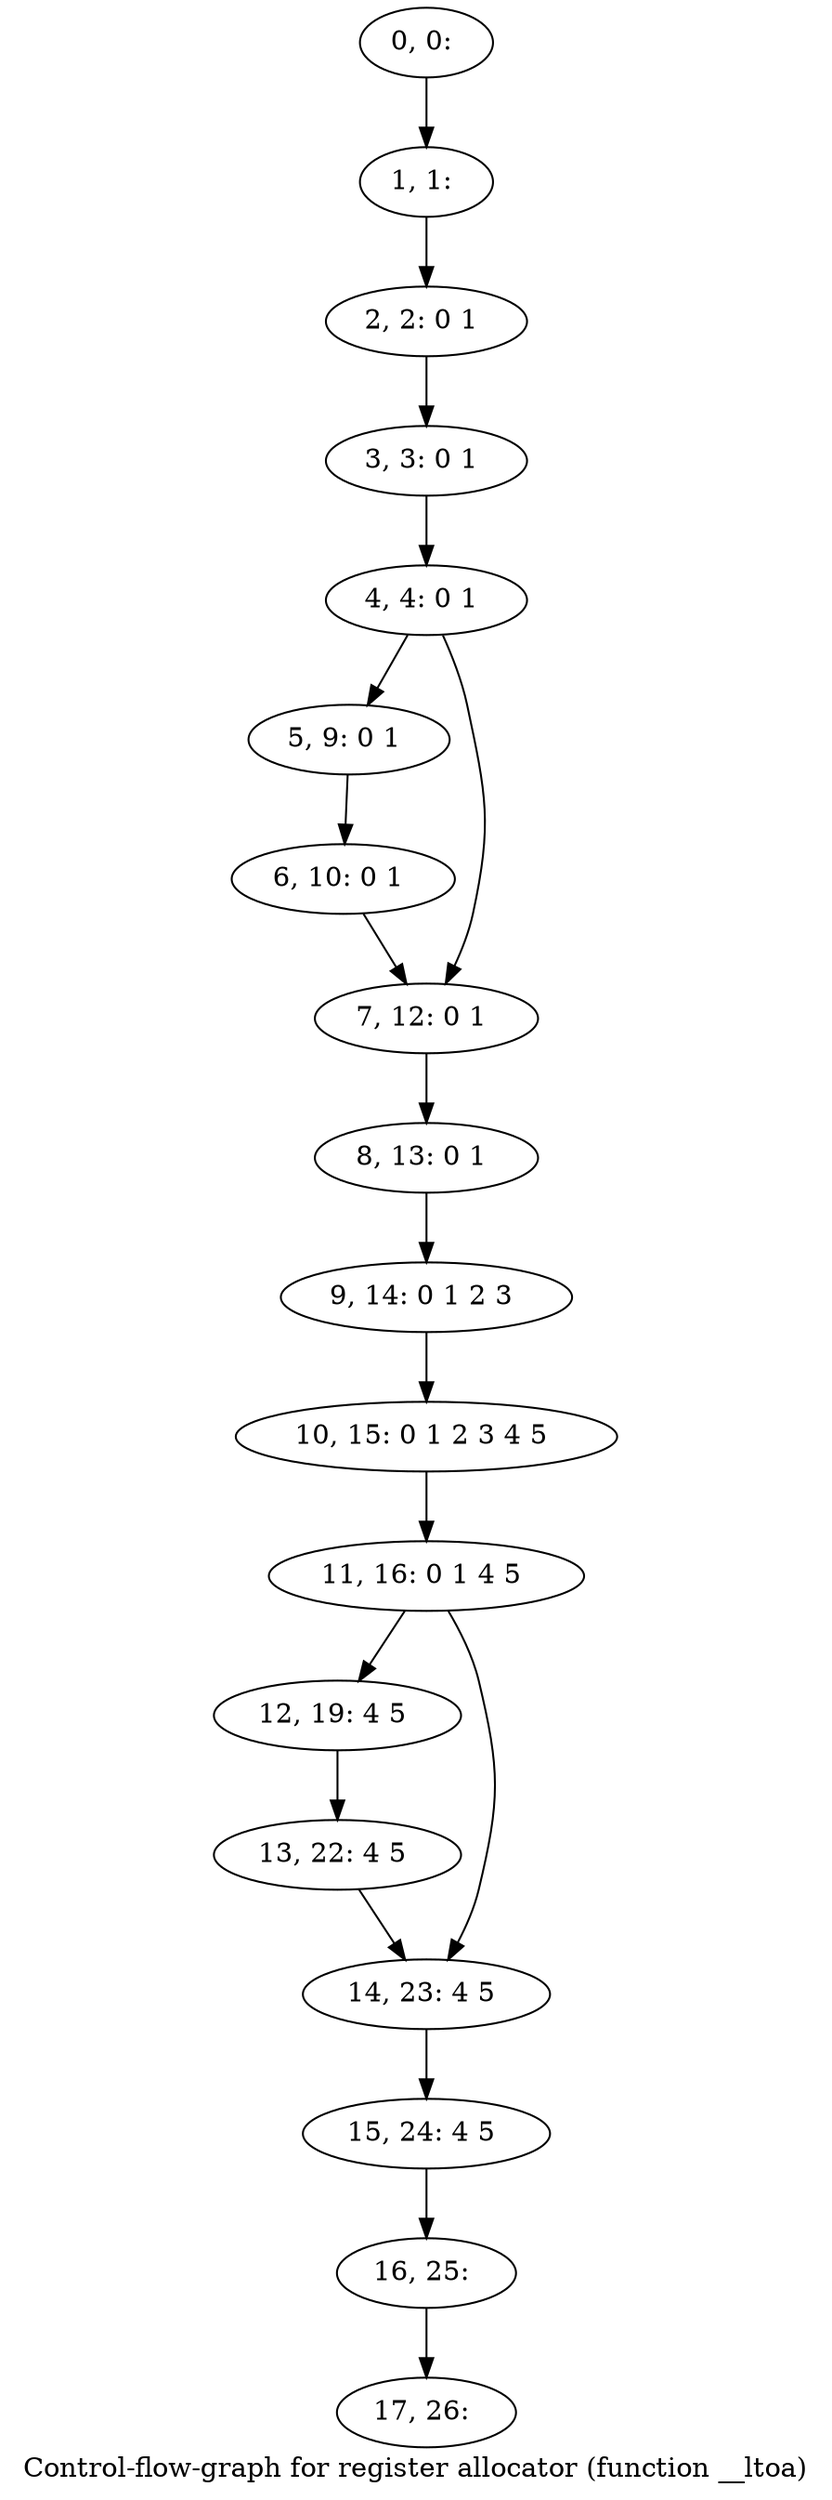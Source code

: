 digraph G {
graph [label="Control-flow-graph for register allocator (function __ltoa)"]
0[label="0, 0: "];
1[label="1, 1: "];
2[label="2, 2: 0 1 "];
3[label="3, 3: 0 1 "];
4[label="4, 4: 0 1 "];
5[label="5, 9: 0 1 "];
6[label="6, 10: 0 1 "];
7[label="7, 12: 0 1 "];
8[label="8, 13: 0 1 "];
9[label="9, 14: 0 1 2 3 "];
10[label="10, 15: 0 1 2 3 4 5 "];
11[label="11, 16: 0 1 4 5 "];
12[label="12, 19: 4 5 "];
13[label="13, 22: 4 5 "];
14[label="14, 23: 4 5 "];
15[label="15, 24: 4 5 "];
16[label="16, 25: "];
17[label="17, 26: "];
0->1 ;
1->2 ;
2->3 ;
3->4 ;
4->5 ;
4->7 ;
5->6 ;
6->7 ;
7->8 ;
8->9 ;
9->10 ;
10->11 ;
11->12 ;
11->14 ;
12->13 ;
13->14 ;
14->15 ;
15->16 ;
16->17 ;
}
